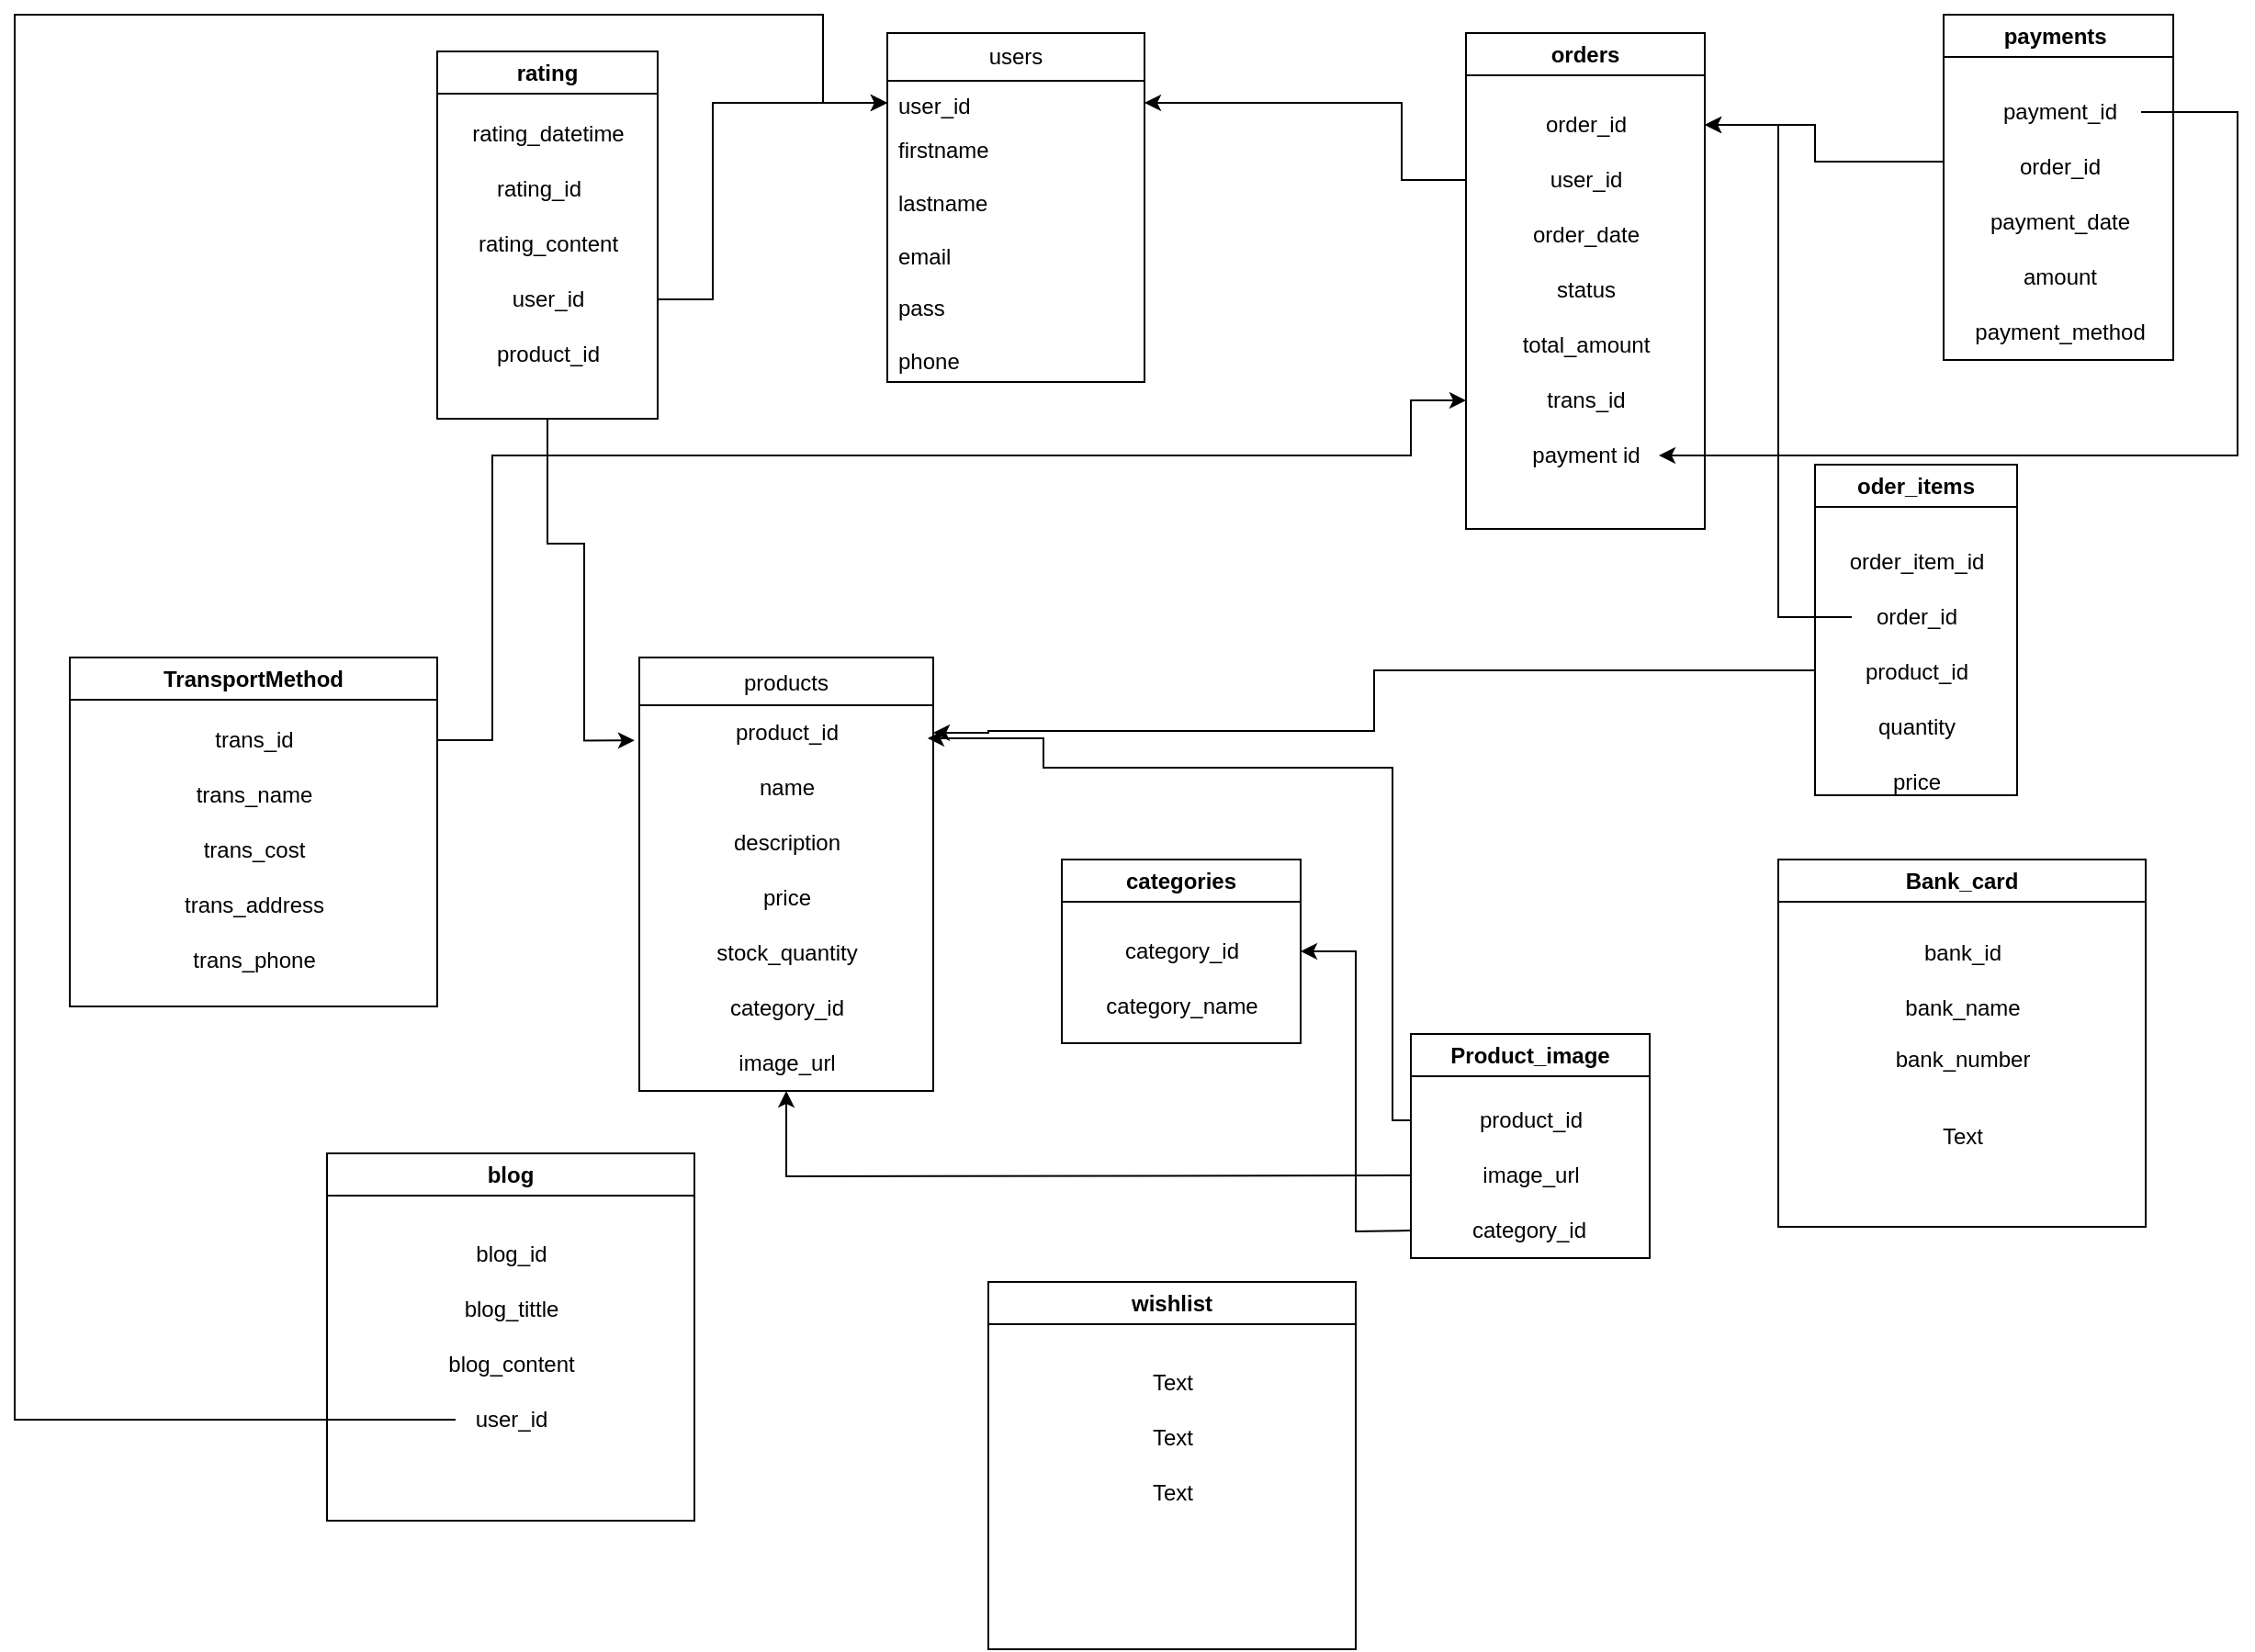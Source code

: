 <mxfile version="24.7.17">
  <diagram id="C5RBs43oDa-KdzZeNtuy" name="Page-1">
    <mxGraphModel dx="2535" dy="1007" grid="1" gridSize="10" guides="1" tooltips="1" connect="1" arrows="1" fold="1" page="1" pageScale="1" pageWidth="827" pageHeight="1169" math="0" shadow="0">
      <root>
        <mxCell id="WIyWlLk6GJQsqaUBKTNV-0" />
        <mxCell id="WIyWlLk6GJQsqaUBKTNV-1" parent="WIyWlLk6GJQsqaUBKTNV-0" />
        <mxCell id="zkfFHV4jXpPFQw0GAbJ--17" value="products" style="swimlane;fontStyle=0;align=center;verticalAlign=top;childLayout=stackLayout;horizontal=1;startSize=26;horizontalStack=0;resizeParent=1;resizeLast=0;collapsible=1;marginBottom=0;rounded=0;shadow=0;strokeWidth=1;" parent="WIyWlLk6GJQsqaUBKTNV-1" vertex="1">
          <mxGeometry x="90" y="380" width="160" height="236" as="geometry">
            <mxRectangle x="550" y="140" width="160" height="26" as="alternateBounds" />
          </mxGeometry>
        </mxCell>
        <mxCell id="2E7hJc2XYs9rbow0Btlc-13" value="product_id" style="text;html=1;align=center;verticalAlign=middle;resizable=0;points=[];autosize=1;strokeColor=none;fillColor=none;" parent="zkfFHV4jXpPFQw0GAbJ--17" vertex="1">
          <mxGeometry y="26" width="160" height="30" as="geometry" />
        </mxCell>
        <mxCell id="2E7hJc2XYs9rbow0Btlc-14" value="name" style="text;html=1;align=center;verticalAlign=middle;resizable=0;points=[];autosize=1;strokeColor=none;fillColor=none;" parent="zkfFHV4jXpPFQw0GAbJ--17" vertex="1">
          <mxGeometry y="56" width="160" height="30" as="geometry" />
        </mxCell>
        <mxCell id="2E7hJc2XYs9rbow0Btlc-15" value="description" style="text;html=1;align=center;verticalAlign=middle;resizable=0;points=[];autosize=1;strokeColor=none;fillColor=none;" parent="zkfFHV4jXpPFQw0GAbJ--17" vertex="1">
          <mxGeometry y="86" width="160" height="30" as="geometry" />
        </mxCell>
        <mxCell id="2E7hJc2XYs9rbow0Btlc-17" value="price" style="text;html=1;align=center;verticalAlign=middle;resizable=0;points=[];autosize=1;strokeColor=none;fillColor=none;" parent="zkfFHV4jXpPFQw0GAbJ--17" vertex="1">
          <mxGeometry y="116" width="160" height="30" as="geometry" />
        </mxCell>
        <mxCell id="2E7hJc2XYs9rbow0Btlc-18" value="stock_quantity" style="text;html=1;align=center;verticalAlign=middle;resizable=0;points=[];autosize=1;strokeColor=none;fillColor=none;" parent="zkfFHV4jXpPFQw0GAbJ--17" vertex="1">
          <mxGeometry y="146" width="160" height="30" as="geometry" />
        </mxCell>
        <mxCell id="2E7hJc2XYs9rbow0Btlc-19" value="category_id" style="text;html=1;align=center;verticalAlign=middle;resizable=0;points=[];autosize=1;strokeColor=none;fillColor=none;" parent="zkfFHV4jXpPFQw0GAbJ--17" vertex="1">
          <mxGeometry y="176" width="160" height="30" as="geometry" />
        </mxCell>
        <mxCell id="2E7hJc2XYs9rbow0Btlc-20" value="image_url" style="text;html=1;align=center;verticalAlign=middle;resizable=0;points=[];autosize=1;strokeColor=none;fillColor=none;" parent="zkfFHV4jXpPFQw0GAbJ--17" vertex="1">
          <mxGeometry y="206" width="160" height="30" as="geometry" />
        </mxCell>
        <mxCell id="2E7hJc2XYs9rbow0Btlc-2" value="users" style="swimlane;fontStyle=0;childLayout=stackLayout;horizontal=1;startSize=26;fillColor=none;horizontalStack=0;resizeParent=1;resizeParentMax=0;resizeLast=0;collapsible=1;marginBottom=0;whiteSpace=wrap;html=1;" parent="WIyWlLk6GJQsqaUBKTNV-1" vertex="1">
          <mxGeometry x="225" y="40" width="140" height="190" as="geometry" />
        </mxCell>
        <mxCell id="2E7hJc2XYs9rbow0Btlc-3" value="&lt;font style=&quot;font-size: 12px;&quot;&gt;user_id&lt;/font&gt;&lt;div&gt;&lt;font style=&quot;font-size: 12px;&quot;&gt;&lt;br&gt;&lt;/font&gt;&lt;/div&gt;" style="text;strokeColor=none;fillColor=none;align=left;verticalAlign=top;spacingLeft=4;spacingRight=4;overflow=hidden;rotatable=0;points=[[0,0.5],[1,0.5]];portConstraint=eastwest;whiteSpace=wrap;html=1;" parent="2E7hJc2XYs9rbow0Btlc-2" vertex="1">
          <mxGeometry y="26" width="140" height="24" as="geometry" />
        </mxCell>
        <mxCell id="2E7hJc2XYs9rbow0Btlc-4" value="firstname&lt;div&gt;&lt;br&gt;&lt;/div&gt;&lt;div&gt;lastname&lt;/div&gt;&lt;div&gt;&lt;br&gt;&lt;/div&gt;&lt;div&gt;email&lt;/div&gt;&lt;div&gt;&lt;br&gt;&lt;/div&gt;&lt;div&gt;pass&lt;/div&gt;&lt;div&gt;&lt;br&gt;&lt;/div&gt;&lt;div&gt;phone&lt;/div&gt;&lt;div&gt;&lt;br&gt;&lt;/div&gt;" style="text;strokeColor=none;fillColor=none;align=left;verticalAlign=top;spacingLeft=4;spacingRight=4;overflow=hidden;rotatable=0;points=[[0,0.5],[1,0.5]];portConstraint=eastwest;whiteSpace=wrap;html=1;horizontal=1;" parent="2E7hJc2XYs9rbow0Btlc-2" vertex="1">
          <mxGeometry y="50" width="140" height="140" as="geometry" />
        </mxCell>
        <mxCell id="2E7hJc2XYs9rbow0Btlc-63" value="payments&amp;nbsp;" style="swimlane;whiteSpace=wrap;html=1;" parent="WIyWlLk6GJQsqaUBKTNV-1" vertex="1">
          <mxGeometry x="800" y="30" width="125" height="188" as="geometry" />
        </mxCell>
        <mxCell id="2E7hJc2XYs9rbow0Btlc-64" value="payment_id" style="text;html=1;align=center;verticalAlign=middle;resizable=0;points=[];autosize=1;strokeColor=none;fillColor=none;" parent="2E7hJc2XYs9rbow0Btlc-63" vertex="1">
          <mxGeometry x="17.5" y="38" width="90" height="30" as="geometry" />
        </mxCell>
        <mxCell id="2E7hJc2XYs9rbow0Btlc-65" value="order_id" style="text;html=1;align=center;verticalAlign=middle;resizable=0;points=[];autosize=1;strokeColor=none;fillColor=none;" parent="2E7hJc2XYs9rbow0Btlc-63" vertex="1">
          <mxGeometry x="27.5" y="68" width="70" height="30" as="geometry" />
        </mxCell>
        <mxCell id="2E7hJc2XYs9rbow0Btlc-66" value="payment_date" style="text;html=1;align=center;verticalAlign=middle;resizable=0;points=[];autosize=1;strokeColor=none;fillColor=none;" parent="2E7hJc2XYs9rbow0Btlc-63" vertex="1">
          <mxGeometry x="12.5" y="98" width="100" height="30" as="geometry" />
        </mxCell>
        <mxCell id="2E7hJc2XYs9rbow0Btlc-67" value="amount" style="text;html=1;align=center;verticalAlign=middle;resizable=0;points=[];autosize=1;strokeColor=none;fillColor=none;" parent="2E7hJc2XYs9rbow0Btlc-63" vertex="1">
          <mxGeometry x="32.5" y="128" width="60" height="30" as="geometry" />
        </mxCell>
        <mxCell id="2E7hJc2XYs9rbow0Btlc-168" value="payment_method" style="text;html=1;align=center;verticalAlign=middle;resizable=0;points=[];autosize=1;strokeColor=none;fillColor=none;" parent="2E7hJc2XYs9rbow0Btlc-63" vertex="1">
          <mxGeometry x="2.5" y="158" width="120" height="30" as="geometry" />
        </mxCell>
        <mxCell id="2E7hJc2XYs9rbow0Btlc-69" value="oder_items" style="swimlane;whiteSpace=wrap;html=1;" parent="WIyWlLk6GJQsqaUBKTNV-1" vertex="1">
          <mxGeometry x="730" y="275" width="110" height="180" as="geometry" />
        </mxCell>
        <mxCell id="2E7hJc2XYs9rbow0Btlc-70" value="order_item_id" style="text;html=1;align=center;verticalAlign=middle;resizable=0;points=[];autosize=1;strokeColor=none;fillColor=none;" parent="2E7hJc2XYs9rbow0Btlc-69" vertex="1">
          <mxGeometry x="5" y="38" width="100" height="30" as="geometry" />
        </mxCell>
        <mxCell id="2E7hJc2XYs9rbow0Btlc-71" value="order_id" style="text;html=1;align=center;verticalAlign=middle;resizable=0;points=[];autosize=1;strokeColor=none;fillColor=none;" parent="2E7hJc2XYs9rbow0Btlc-69" vertex="1">
          <mxGeometry x="20" y="68" width="70" height="30" as="geometry" />
        </mxCell>
        <mxCell id="2E7hJc2XYs9rbow0Btlc-72" value="product_id" style="text;html=1;align=center;verticalAlign=middle;resizable=0;points=[];autosize=1;strokeColor=none;fillColor=none;" parent="2E7hJc2XYs9rbow0Btlc-69" vertex="1">
          <mxGeometry x="15" y="98" width="80" height="30" as="geometry" />
        </mxCell>
        <mxCell id="2E7hJc2XYs9rbow0Btlc-73" value="quantity" style="text;html=1;align=center;verticalAlign=middle;resizable=0;points=[];autosize=1;strokeColor=none;fillColor=none;" parent="2E7hJc2XYs9rbow0Btlc-69" vertex="1">
          <mxGeometry x="20" y="128" width="70" height="30" as="geometry" />
        </mxCell>
        <mxCell id="2E7hJc2XYs9rbow0Btlc-74" value="price" style="text;html=1;align=center;verticalAlign=middle;resizable=0;points=[];autosize=1;strokeColor=none;fillColor=none;" parent="2E7hJc2XYs9rbow0Btlc-69" vertex="1">
          <mxGeometry x="30" y="158" width="50" height="30" as="geometry" />
        </mxCell>
        <mxCell id="2E7hJc2XYs9rbow0Btlc-75" value="orders" style="swimlane;whiteSpace=wrap;html=1;" parent="WIyWlLk6GJQsqaUBKTNV-1" vertex="1">
          <mxGeometry x="540" y="40" width="130" height="270" as="geometry" />
        </mxCell>
        <mxCell id="2E7hJc2XYs9rbow0Btlc-76" value="order_id" style="text;html=1;align=center;verticalAlign=middle;resizable=0;points=[];autosize=1;strokeColor=none;fillColor=none;" parent="2E7hJc2XYs9rbow0Btlc-75" vertex="1">
          <mxGeometry x="30" y="35" width="70" height="30" as="geometry" />
        </mxCell>
        <mxCell id="2E7hJc2XYs9rbow0Btlc-77" value="user_id" style="text;html=1;align=center;verticalAlign=middle;resizable=0;points=[];autosize=1;strokeColor=none;fillColor=none;" parent="2E7hJc2XYs9rbow0Btlc-75" vertex="1">
          <mxGeometry x="35" y="65" width="60" height="30" as="geometry" />
        </mxCell>
        <mxCell id="2E7hJc2XYs9rbow0Btlc-79" value="order_date" style="text;html=1;align=center;verticalAlign=middle;resizable=0;points=[];autosize=1;strokeColor=none;fillColor=none;" parent="2E7hJc2XYs9rbow0Btlc-75" vertex="1">
          <mxGeometry x="25" y="95" width="80" height="30" as="geometry" />
        </mxCell>
        <mxCell id="2E7hJc2XYs9rbow0Btlc-80" value="status" style="text;html=1;align=center;verticalAlign=middle;resizable=0;points=[];autosize=1;strokeColor=none;fillColor=none;" parent="2E7hJc2XYs9rbow0Btlc-75" vertex="1">
          <mxGeometry x="35" y="125" width="60" height="30" as="geometry" />
        </mxCell>
        <mxCell id="2E7hJc2XYs9rbow0Btlc-83" value="total_amount" style="text;html=1;align=center;verticalAlign=middle;resizable=0;points=[];autosize=1;strokeColor=none;fillColor=none;" parent="2E7hJc2XYs9rbow0Btlc-75" vertex="1">
          <mxGeometry x="20" y="155" width="90" height="30" as="geometry" />
        </mxCell>
        <mxCell id="2E7hJc2XYs9rbow0Btlc-154" value="trans_id" style="text;html=1;align=center;verticalAlign=middle;resizable=0;points=[];autosize=1;strokeColor=none;fillColor=none;" parent="2E7hJc2XYs9rbow0Btlc-75" vertex="1">
          <mxGeometry x="30" y="185" width="70" height="30" as="geometry" />
        </mxCell>
        <mxCell id="2E7hJc2XYs9rbow0Btlc-160" value="payment id" style="text;html=1;align=center;verticalAlign=middle;resizable=0;points=[];autosize=1;strokeColor=none;fillColor=none;" parent="2E7hJc2XYs9rbow0Btlc-75" vertex="1">
          <mxGeometry x="25" y="215" width="80" height="30" as="geometry" />
        </mxCell>
        <mxCell id="2E7hJc2XYs9rbow0Btlc-84" value="categories" style="swimlane;whiteSpace=wrap;html=1;" parent="WIyWlLk6GJQsqaUBKTNV-1" vertex="1">
          <mxGeometry x="320" y="490" width="130" height="100" as="geometry" />
        </mxCell>
        <mxCell id="2E7hJc2XYs9rbow0Btlc-85" value="category_id" style="text;html=1;align=center;verticalAlign=middle;resizable=0;points=[];autosize=1;strokeColor=none;fillColor=none;" parent="2E7hJc2XYs9rbow0Btlc-84" vertex="1">
          <mxGeometry x="20" y="35" width="90" height="30" as="geometry" />
        </mxCell>
        <mxCell id="2E7hJc2XYs9rbow0Btlc-86" value="category_name" style="text;html=1;align=center;verticalAlign=middle;resizable=0;points=[];autosize=1;strokeColor=none;fillColor=none;" parent="2E7hJc2XYs9rbow0Btlc-84" vertex="1">
          <mxGeometry x="10" y="65" width="110" height="30" as="geometry" />
        </mxCell>
        <mxCell id="2E7hJc2XYs9rbow0Btlc-88" value="Product_image" style="swimlane;whiteSpace=wrap;html=1;" parent="WIyWlLk6GJQsqaUBKTNV-1" vertex="1">
          <mxGeometry x="510" y="585" width="130" height="122" as="geometry" />
        </mxCell>
        <mxCell id="2E7hJc2XYs9rbow0Btlc-89" value="product_id" style="text;html=1;align=center;verticalAlign=middle;resizable=0;points=[];autosize=1;strokeColor=none;fillColor=none;" parent="2E7hJc2XYs9rbow0Btlc-88" vertex="1">
          <mxGeometry x="25" y="32" width="80" height="30" as="geometry" />
        </mxCell>
        <mxCell id="2E7hJc2XYs9rbow0Btlc-90" value="image_url" style="text;html=1;align=center;verticalAlign=middle;resizable=0;points=[];autosize=1;strokeColor=none;fillColor=none;" parent="2E7hJc2XYs9rbow0Btlc-88" vertex="1">
          <mxGeometry x="25" y="62" width="80" height="30" as="geometry" />
        </mxCell>
        <mxCell id="2E7hJc2XYs9rbow0Btlc-91" value="category_id" style="text;html=1;align=center;verticalAlign=middle;resizable=0;points=[];autosize=1;strokeColor=none;fillColor=none;" parent="2E7hJc2XYs9rbow0Btlc-88" vertex="1">
          <mxGeometry x="19" y="92" width="90" height="30" as="geometry" />
        </mxCell>
        <mxCell id="2E7hJc2XYs9rbow0Btlc-97" value="rating" style="swimlane;whiteSpace=wrap;html=1;" parent="WIyWlLk6GJQsqaUBKTNV-1" vertex="1">
          <mxGeometry x="-20" y="50" width="120" height="200" as="geometry" />
        </mxCell>
        <mxCell id="2E7hJc2XYs9rbow0Btlc-99" value="rating_datetime" style="text;html=1;align=center;verticalAlign=middle;resizable=0;points=[];autosize=1;strokeColor=none;fillColor=none;" parent="2E7hJc2XYs9rbow0Btlc-97" vertex="1">
          <mxGeometry x="5" y="30" width="110" height="30" as="geometry" />
        </mxCell>
        <mxCell id="2E7hJc2XYs9rbow0Btlc-100" value="rating_content" style="text;html=1;align=center;verticalAlign=middle;resizable=0;points=[];autosize=1;strokeColor=none;fillColor=none;" parent="2E7hJc2XYs9rbow0Btlc-97" vertex="1">
          <mxGeometry x="10" y="90" width="100" height="30" as="geometry" />
        </mxCell>
        <mxCell id="2E7hJc2XYs9rbow0Btlc-101" value="user_id" style="text;html=1;align=center;verticalAlign=middle;resizable=0;points=[];autosize=1;strokeColor=none;fillColor=none;" parent="2E7hJc2XYs9rbow0Btlc-97" vertex="1">
          <mxGeometry x="30" y="120" width="60" height="30" as="geometry" />
        </mxCell>
        <mxCell id="2E7hJc2XYs9rbow0Btlc-102" value="product_id" style="text;html=1;align=center;verticalAlign=middle;resizable=0;points=[];autosize=1;strokeColor=none;fillColor=none;" parent="2E7hJc2XYs9rbow0Btlc-97" vertex="1">
          <mxGeometry x="20" y="150" width="80" height="30" as="geometry" />
        </mxCell>
        <mxCell id="2E7hJc2XYs9rbow0Btlc-98" value="rating_id" style="text;html=1;align=center;verticalAlign=middle;resizable=0;points=[];autosize=1;strokeColor=none;fillColor=none;" parent="2E7hJc2XYs9rbow0Btlc-97" vertex="1">
          <mxGeometry x="20" y="60" width="70" height="30" as="geometry" />
        </mxCell>
        <mxCell id="2E7hJc2XYs9rbow0Btlc-131" style="edgeStyle=orthogonalEdgeStyle;rounded=0;orthogonalLoop=1;jettySize=auto;html=1;entryX=1;entryY=0.5;entryDx=0;entryDy=0;" parent="WIyWlLk6GJQsqaUBKTNV-1" target="2E7hJc2XYs9rbow0Btlc-3" edge="1">
          <mxGeometry relative="1" as="geometry">
            <mxPoint x="540" y="120" as="sourcePoint" />
            <mxPoint x="260" y="90" as="targetPoint" />
            <Array as="points">
              <mxPoint x="505" y="120" />
              <mxPoint x="505" y="78" />
            </Array>
          </mxGeometry>
        </mxCell>
        <mxCell id="2E7hJc2XYs9rbow0Btlc-135" style="edgeStyle=orthogonalEdgeStyle;rounded=0;orthogonalLoop=1;jettySize=auto;html=1;" parent="WIyWlLk6GJQsqaUBKTNV-1" target="2E7hJc2XYs9rbow0Btlc-3" edge="1">
          <mxGeometry relative="1" as="geometry">
            <mxPoint x="100" y="180" as="sourcePoint" />
            <Array as="points">
              <mxPoint x="130" y="185" />
              <mxPoint x="130" y="78" />
            </Array>
          </mxGeometry>
        </mxCell>
        <mxCell id="2E7hJc2XYs9rbow0Btlc-145" style="edgeStyle=orthogonalEdgeStyle;rounded=0;orthogonalLoop=1;jettySize=auto;html=1;" parent="WIyWlLk6GJQsqaUBKTNV-1" target="2E7hJc2XYs9rbow0Btlc-13" edge="1">
          <mxGeometry relative="1" as="geometry">
            <mxPoint x="730" y="386" as="sourcePoint" />
            <Array as="points">
              <mxPoint x="730" y="387" />
              <mxPoint x="490" y="387" />
              <mxPoint x="490" y="420" />
              <mxPoint x="280" y="420" />
              <mxPoint x="280" y="421" />
            </Array>
          </mxGeometry>
        </mxCell>
        <mxCell id="2E7hJc2XYs9rbow0Btlc-146" style="edgeStyle=orthogonalEdgeStyle;rounded=0;orthogonalLoop=1;jettySize=auto;html=1;entryX=-0.016;entryY=0.639;entryDx=0;entryDy=0;entryPerimeter=0;exitX=0.5;exitY=1;exitDx=0;exitDy=0;" parent="WIyWlLk6GJQsqaUBKTNV-1" source="2E7hJc2XYs9rbow0Btlc-97" target="2E7hJc2XYs9rbow0Btlc-13" edge="1">
          <mxGeometry relative="1" as="geometry">
            <mxPoint x="40" y="260" as="sourcePoint" />
            <Array as="points">
              <mxPoint x="40" y="318" />
              <mxPoint x="60" y="318" />
              <mxPoint x="60" y="425" />
            </Array>
          </mxGeometry>
        </mxCell>
        <mxCell id="2E7hJc2XYs9rbow0Btlc-148" style="edgeStyle=orthogonalEdgeStyle;rounded=0;orthogonalLoop=1;jettySize=auto;html=1;entryX=1;entryY=0.5;entryDx=0;entryDy=0;" parent="WIyWlLk6GJQsqaUBKTNV-1" target="2E7hJc2XYs9rbow0Btlc-84" edge="1">
          <mxGeometry relative="1" as="geometry">
            <mxPoint x="510" y="692" as="sourcePoint" />
          </mxGeometry>
        </mxCell>
        <mxCell id="2E7hJc2XYs9rbow0Btlc-149" value="TransportMethod" style="swimlane;whiteSpace=wrap;html=1;" parent="WIyWlLk6GJQsqaUBKTNV-1" vertex="1">
          <mxGeometry x="-220" y="380" width="200" height="190" as="geometry" />
        </mxCell>
        <mxCell id="2E7hJc2XYs9rbow0Btlc-150" value="trans_id" style="text;html=1;align=center;verticalAlign=middle;resizable=0;points=[];autosize=1;strokeColor=none;fillColor=none;" parent="2E7hJc2XYs9rbow0Btlc-149" vertex="1">
          <mxGeometry x="65" y="30" width="70" height="30" as="geometry" />
        </mxCell>
        <mxCell id="2E7hJc2XYs9rbow0Btlc-151" value="trans_name" style="text;html=1;align=center;verticalAlign=middle;resizable=0;points=[];autosize=1;strokeColor=none;fillColor=none;" parent="2E7hJc2XYs9rbow0Btlc-149" vertex="1">
          <mxGeometry x="55" y="60" width="90" height="30" as="geometry" />
        </mxCell>
        <mxCell id="2E7hJc2XYs9rbow0Btlc-152" value="trans_cost" style="text;html=1;align=center;verticalAlign=middle;resizable=0;points=[];autosize=1;strokeColor=none;fillColor=none;" parent="2E7hJc2XYs9rbow0Btlc-149" vertex="1">
          <mxGeometry x="60" y="90" width="80" height="30" as="geometry" />
        </mxCell>
        <mxCell id="-g_gsJ9hASOz2ulQw-O4-0" value="trans_address" style="text;html=1;align=center;verticalAlign=middle;resizable=0;points=[];autosize=1;strokeColor=none;fillColor=none;" vertex="1" parent="2E7hJc2XYs9rbow0Btlc-149">
          <mxGeometry x="50" y="120" width="100" height="30" as="geometry" />
        </mxCell>
        <mxCell id="-g_gsJ9hASOz2ulQw-O4-1" value="trans_phone" style="text;html=1;align=center;verticalAlign=middle;resizable=0;points=[];autosize=1;strokeColor=none;fillColor=none;" vertex="1" parent="2E7hJc2XYs9rbow0Btlc-149">
          <mxGeometry x="55" y="150" width="90" height="30" as="geometry" />
        </mxCell>
        <mxCell id="2E7hJc2XYs9rbow0Btlc-155" style="edgeStyle=orthogonalEdgeStyle;rounded=0;orthogonalLoop=1;jettySize=auto;html=1;" parent="WIyWlLk6GJQsqaUBKTNV-1" edge="1">
          <mxGeometry relative="1" as="geometry">
            <mxPoint x="-20" y="425" as="sourcePoint" />
            <mxPoint x="540" y="240" as="targetPoint" />
            <Array as="points">
              <mxPoint x="10" y="425" />
              <mxPoint x="10" y="270" />
              <mxPoint x="510" y="270" />
              <mxPoint x="510" y="240" />
            </Array>
          </mxGeometry>
        </mxCell>
        <mxCell id="2E7hJc2XYs9rbow0Btlc-159" style="edgeStyle=orthogonalEdgeStyle;rounded=0;orthogonalLoop=1;jettySize=auto;html=1;" parent="WIyWlLk6GJQsqaUBKTNV-1" source="2E7hJc2XYs9rbow0Btlc-71" edge="1">
          <mxGeometry relative="1" as="geometry">
            <mxPoint x="670" y="90" as="targetPoint" />
            <Array as="points">
              <mxPoint x="710" y="358" />
              <mxPoint x="710" y="90" />
            </Array>
          </mxGeometry>
        </mxCell>
        <mxCell id="2E7hJc2XYs9rbow0Btlc-163" style="edgeStyle=orthogonalEdgeStyle;rounded=0;orthogonalLoop=1;jettySize=auto;html=1;" parent="WIyWlLk6GJQsqaUBKTNV-1" edge="1">
          <mxGeometry relative="1" as="geometry">
            <mxPoint x="800" y="110" as="sourcePoint" />
            <mxPoint x="670" y="90" as="targetPoint" />
            <Array as="points">
              <mxPoint x="730" y="110" />
              <mxPoint x="730" y="90" />
            </Array>
          </mxGeometry>
        </mxCell>
        <mxCell id="2E7hJc2XYs9rbow0Btlc-167" style="edgeStyle=orthogonalEdgeStyle;rounded=0;orthogonalLoop=1;jettySize=auto;html=1;" parent="WIyWlLk6GJQsqaUBKTNV-1" source="2E7hJc2XYs9rbow0Btlc-64" target="2E7hJc2XYs9rbow0Btlc-160" edge="1">
          <mxGeometry relative="1" as="geometry">
            <Array as="points">
              <mxPoint x="960" y="83" />
              <mxPoint x="960" y="270" />
            </Array>
          </mxGeometry>
        </mxCell>
        <mxCell id="2E7hJc2XYs9rbow0Btlc-169" style="edgeStyle=orthogonalEdgeStyle;rounded=0;orthogonalLoop=1;jettySize=auto;html=1;entryX=0.981;entryY=0.6;entryDx=0;entryDy=0;entryPerimeter=0;" parent="WIyWlLk6GJQsqaUBKTNV-1" target="2E7hJc2XYs9rbow0Btlc-13" edge="1">
          <mxGeometry relative="1" as="geometry">
            <mxPoint x="510" y="630" as="sourcePoint" />
            <Array as="points">
              <mxPoint x="500" y="632" />
              <mxPoint x="500" y="440" />
              <mxPoint x="310" y="440" />
              <mxPoint x="310" y="424" />
            </Array>
          </mxGeometry>
        </mxCell>
        <mxCell id="2E7hJc2XYs9rbow0Btlc-170" style="edgeStyle=orthogonalEdgeStyle;rounded=0;orthogonalLoop=1;jettySize=auto;html=1;" parent="WIyWlLk6GJQsqaUBKTNV-1" target="2E7hJc2XYs9rbow0Btlc-20" edge="1">
          <mxGeometry relative="1" as="geometry">
            <mxPoint x="510" y="662" as="sourcePoint" />
          </mxGeometry>
        </mxCell>
        <mxCell id="2E7hJc2XYs9rbow0Btlc-175" value="Bank_card" style="swimlane;whiteSpace=wrap;html=1;" parent="WIyWlLk6GJQsqaUBKTNV-1" vertex="1">
          <mxGeometry x="710" y="490" width="200" height="200" as="geometry" />
        </mxCell>
        <mxCell id="2E7hJc2XYs9rbow0Btlc-177" value="bank_name" style="text;html=1;align=center;verticalAlign=middle;resizable=0;points=[];autosize=1;strokeColor=none;fillColor=none;" parent="2E7hJc2XYs9rbow0Btlc-175" vertex="1">
          <mxGeometry x="55" y="66" width="90" height="30" as="geometry" />
        </mxCell>
        <mxCell id="2E7hJc2XYs9rbow0Btlc-178" value="bank_number&lt;div&gt;&lt;br&gt;&lt;/div&gt;" style="text;html=1;align=center;verticalAlign=middle;resizable=0;points=[];autosize=1;strokeColor=none;fillColor=none;" parent="2E7hJc2XYs9rbow0Btlc-175" vertex="1">
          <mxGeometry x="50" y="96" width="100" height="40" as="geometry" />
        </mxCell>
        <mxCell id="2E7hJc2XYs9rbow0Btlc-176" value="bank_id" style="text;html=1;align=center;verticalAlign=middle;resizable=0;points=[];autosize=1;strokeColor=none;fillColor=none;" parent="2E7hJc2XYs9rbow0Btlc-175" vertex="1">
          <mxGeometry x="65" y="36" width="70" height="30" as="geometry" />
        </mxCell>
        <mxCell id="2E7hJc2XYs9rbow0Btlc-179" value="Text" style="text;html=1;align=center;verticalAlign=middle;resizable=0;points=[];autosize=1;strokeColor=none;fillColor=none;" parent="2E7hJc2XYs9rbow0Btlc-175" vertex="1">
          <mxGeometry x="75" y="136" width="50" height="30" as="geometry" />
        </mxCell>
        <mxCell id="-g_gsJ9hASOz2ulQw-O4-2" value="blog" style="swimlane;whiteSpace=wrap;html=1;" vertex="1" parent="WIyWlLk6GJQsqaUBKTNV-1">
          <mxGeometry x="-80" y="650" width="200" height="200" as="geometry" />
        </mxCell>
        <mxCell id="-g_gsJ9hASOz2ulQw-O4-3" value="blog_id" style="text;html=1;align=center;verticalAlign=middle;resizable=0;points=[];autosize=1;strokeColor=none;fillColor=none;" vertex="1" parent="-g_gsJ9hASOz2ulQw-O4-2">
          <mxGeometry x="70" y="40" width="60" height="30" as="geometry" />
        </mxCell>
        <mxCell id="-g_gsJ9hASOz2ulQw-O4-4" value="blog_tittle" style="text;html=1;align=center;verticalAlign=middle;resizable=0;points=[];autosize=1;strokeColor=none;fillColor=none;" vertex="1" parent="-g_gsJ9hASOz2ulQw-O4-2">
          <mxGeometry x="65" y="70" width="70" height="30" as="geometry" />
        </mxCell>
        <mxCell id="-g_gsJ9hASOz2ulQw-O4-5" value="blog_content" style="text;html=1;align=center;verticalAlign=middle;resizable=0;points=[];autosize=1;strokeColor=none;fillColor=none;" vertex="1" parent="-g_gsJ9hASOz2ulQw-O4-2">
          <mxGeometry x="55" y="100" width="90" height="30" as="geometry" />
        </mxCell>
        <mxCell id="-g_gsJ9hASOz2ulQw-O4-6" value="user_id" style="text;html=1;align=center;verticalAlign=middle;resizable=0;points=[];autosize=1;strokeColor=none;fillColor=none;" vertex="1" parent="-g_gsJ9hASOz2ulQw-O4-2">
          <mxGeometry x="70" y="130" width="60" height="30" as="geometry" />
        </mxCell>
        <mxCell id="-g_gsJ9hASOz2ulQw-O4-7" style="edgeStyle=orthogonalEdgeStyle;rounded=0;orthogonalLoop=1;jettySize=auto;html=1;" edge="1" parent="WIyWlLk6GJQsqaUBKTNV-1" source="-g_gsJ9hASOz2ulQw-O4-6" target="2E7hJc2XYs9rbow0Btlc-3">
          <mxGeometry relative="1" as="geometry">
            <Array as="points">
              <mxPoint x="-250" y="795" />
              <mxPoint x="-250" y="30" />
              <mxPoint x="190" y="30" />
              <mxPoint x="190" y="78" />
            </Array>
          </mxGeometry>
        </mxCell>
        <mxCell id="-g_gsJ9hASOz2ulQw-O4-8" value="wishlist" style="swimlane;whiteSpace=wrap;html=1;" vertex="1" parent="WIyWlLk6GJQsqaUBKTNV-1">
          <mxGeometry x="280" y="720" width="200" height="200" as="geometry" />
        </mxCell>
        <mxCell id="-g_gsJ9hASOz2ulQw-O4-9" value="Text" style="text;html=1;align=center;verticalAlign=middle;resizable=0;points=[];autosize=1;strokeColor=none;fillColor=none;" vertex="1" parent="-g_gsJ9hASOz2ulQw-O4-8">
          <mxGeometry x="75" y="40" width="50" height="30" as="geometry" />
        </mxCell>
        <mxCell id="-g_gsJ9hASOz2ulQw-O4-10" value="Text" style="text;html=1;align=center;verticalAlign=middle;resizable=0;points=[];autosize=1;strokeColor=none;fillColor=none;" vertex="1" parent="-g_gsJ9hASOz2ulQw-O4-8">
          <mxGeometry x="75" y="70" width="50" height="30" as="geometry" />
        </mxCell>
        <mxCell id="-g_gsJ9hASOz2ulQw-O4-11" value="Text" style="text;html=1;align=center;verticalAlign=middle;resizable=0;points=[];autosize=1;strokeColor=none;fillColor=none;" vertex="1" parent="-g_gsJ9hASOz2ulQw-O4-8">
          <mxGeometry x="75" y="100" width="50" height="30" as="geometry" />
        </mxCell>
      </root>
    </mxGraphModel>
  </diagram>
</mxfile>
